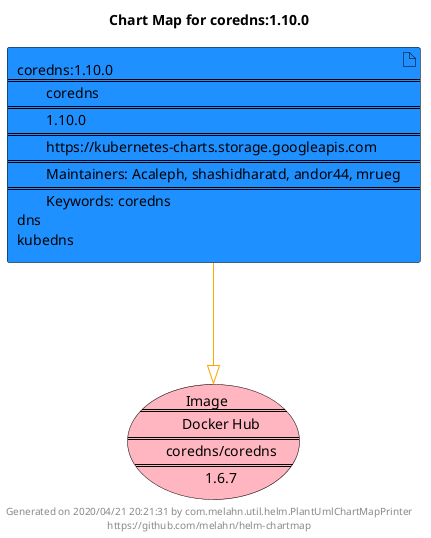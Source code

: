 @startuml
skinparam linetype ortho
skinparam backgroundColor white
skinparam usecaseBorderColor black
skinparam usecaseArrowColor LightSlateGray
skinparam artifactBorderColor black
skinparam artifactArrowColor LightSlateGray

title Chart Map for coredns:1.10.0

'There is one referenced Helm Chart
artifact "coredns:1.10.0\n====\n\tcoredns\n====\n\t1.10.0\n====\n\thttps://kubernetes-charts.storage.googleapis.com\n====\n\tMaintainers: Acaleph, shashidharatd, andor44, mrueg\n====\n\tKeywords: coredns\ndns\nkubedns" as coredns_1_10_0 #DodgerBlue

'There is one referenced Docker Image
usecase "Image\n====\n\tDocker Hub\n====\n\tcoredns/coredns\n====\n\t1.6.7" as coredns_coredns_1_6_7 #LightPink

'Chart Dependencies
coredns_1_10_0--[#orange]-|>coredns_coredns_1_6_7

center footer Generated on 2020/04/21 20:21:31 by com.melahn.util.helm.PlantUmlChartMapPrinter\nhttps://github.com/melahn/helm-chartmap
@enduml
